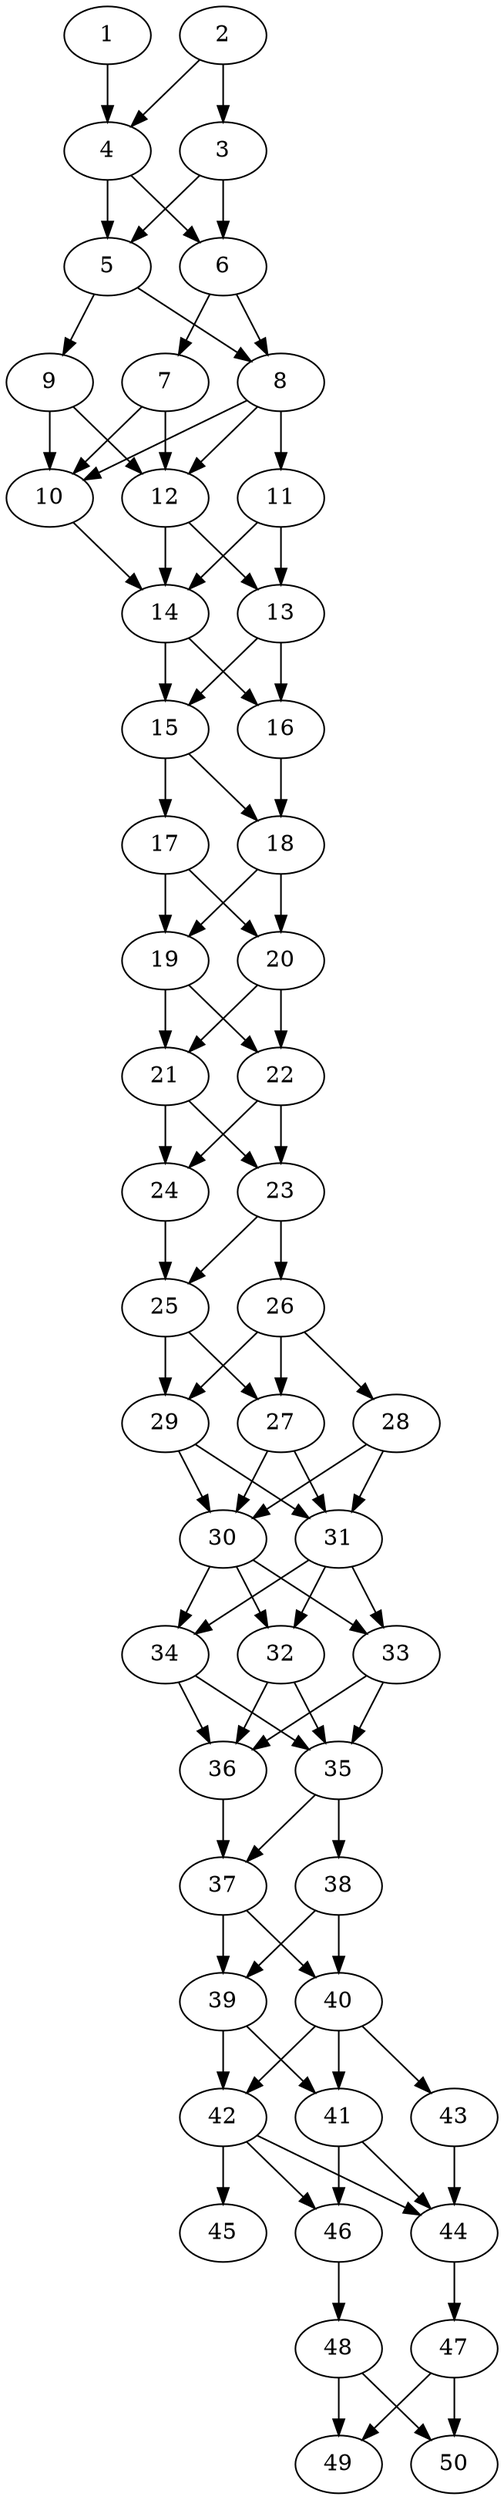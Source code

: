 // DAG automatically generated by daggen at Thu Oct  3 14:07:56 2019
// ./daggen --dot -n 50 --ccr 0.4 --fat 0.3 --regular 0.7 --density 0.9 --mindata 5242880 --maxdata 52428800 
digraph G {
  1 [size="125276160", alpha="0.00", expect_size="50110464"] 
  1 -> 4 [size ="50110464"]
  2 [size="79436800", alpha="0.10", expect_size="31774720"] 
  2 -> 3 [size ="31774720"]
  2 -> 4 [size ="31774720"]
  3 [size="77102080", alpha="0.02", expect_size="30840832"] 
  3 -> 5 [size ="30840832"]
  3 -> 6 [size ="30840832"]
  4 [size="110016000", alpha="0.06", expect_size="44006400"] 
  4 -> 5 [size ="44006400"]
  4 -> 6 [size ="44006400"]
  5 [size="88901120", alpha="0.07", expect_size="35560448"] 
  5 -> 8 [size ="35560448"]
  5 -> 9 [size ="35560448"]
  6 [size="22592000", alpha="0.10", expect_size="9036800"] 
  6 -> 7 [size ="9036800"]
  6 -> 8 [size ="9036800"]
  7 [size="39825920", alpha="0.11", expect_size="15930368"] 
  7 -> 10 [size ="15930368"]
  7 -> 12 [size ="15930368"]
  8 [size="25712640", alpha="0.01", expect_size="10285056"] 
  8 -> 10 [size ="10285056"]
  8 -> 11 [size ="10285056"]
  8 -> 12 [size ="10285056"]
  9 [size="42073600", alpha="0.05", expect_size="16829440"] 
  9 -> 10 [size ="16829440"]
  9 -> 12 [size ="16829440"]
  10 [size="129116160", alpha="0.08", expect_size="51646464"] 
  10 -> 14 [size ="51646464"]
  11 [size="117378560", alpha="0.10", expect_size="46951424"] 
  11 -> 13 [size ="46951424"]
  11 -> 14 [size ="46951424"]
  12 [size="120163840", alpha="0.17", expect_size="48065536"] 
  12 -> 13 [size ="48065536"]
  12 -> 14 [size ="48065536"]
  13 [size="61987840", alpha="0.11", expect_size="24795136"] 
  13 -> 15 [size ="24795136"]
  13 -> 16 [size ="24795136"]
  14 [size="74150400", alpha="0.14", expect_size="29660160"] 
  14 -> 15 [size ="29660160"]
  14 -> 16 [size ="29660160"]
  15 [size="111083520", alpha="0.12", expect_size="44433408"] 
  15 -> 17 [size ="44433408"]
  15 -> 18 [size ="44433408"]
  16 [size="34831360", alpha="0.11", expect_size="13932544"] 
  16 -> 18 [size ="13932544"]
  17 [size="91287040", alpha="0.00", expect_size="36514816"] 
  17 -> 19 [size ="36514816"]
  17 -> 20 [size ="36514816"]
  18 [size="37355520", alpha="0.13", expect_size="14942208"] 
  18 -> 19 [size ="14942208"]
  18 -> 20 [size ="14942208"]
  19 [size="45089280", alpha="0.11", expect_size="18035712"] 
  19 -> 21 [size ="18035712"]
  19 -> 22 [size ="18035712"]
  20 [size="74647040", alpha="0.08", expect_size="29858816"] 
  20 -> 21 [size ="29858816"]
  20 -> 22 [size ="29858816"]
  21 [size="123573760", alpha="0.04", expect_size="49429504"] 
  21 -> 23 [size ="49429504"]
  21 -> 24 [size ="49429504"]
  22 [size="65313280", alpha="0.12", expect_size="26125312"] 
  22 -> 23 [size ="26125312"]
  22 -> 24 [size ="26125312"]
  23 [size="46195200", alpha="0.10", expect_size="18478080"] 
  23 -> 25 [size ="18478080"]
  23 -> 26 [size ="18478080"]
  24 [size="112494080", alpha="0.05", expect_size="44997632"] 
  24 -> 25 [size ="44997632"]
  25 [size="76065280", alpha="0.12", expect_size="30426112"] 
  25 -> 27 [size ="30426112"]
  25 -> 29 [size ="30426112"]
  26 [size="27584000", alpha="0.01", expect_size="11033600"] 
  26 -> 27 [size ="11033600"]
  26 -> 28 [size ="11033600"]
  26 -> 29 [size ="11033600"]
  27 [size="93954560", alpha="0.15", expect_size="37581824"] 
  27 -> 30 [size ="37581824"]
  27 -> 31 [size ="37581824"]
  28 [size="95582720", alpha="0.11", expect_size="38233088"] 
  28 -> 30 [size ="38233088"]
  28 -> 31 [size ="38233088"]
  29 [size="54341120", alpha="0.12", expect_size="21736448"] 
  29 -> 30 [size ="21736448"]
  29 -> 31 [size ="21736448"]
  30 [size="117683200", alpha="0.12", expect_size="47073280"] 
  30 -> 32 [size ="47073280"]
  30 -> 33 [size ="47073280"]
  30 -> 34 [size ="47073280"]
  31 [size="46351360", alpha="0.10", expect_size="18540544"] 
  31 -> 32 [size ="18540544"]
  31 -> 33 [size ="18540544"]
  31 -> 34 [size ="18540544"]
  32 [size="70479360", alpha="0.06", expect_size="28191744"] 
  32 -> 35 [size ="28191744"]
  32 -> 36 [size ="28191744"]
  33 [size="20469760", alpha="0.11", expect_size="8187904"] 
  33 -> 35 [size ="8187904"]
  33 -> 36 [size ="8187904"]
  34 [size="78282240", alpha="0.06", expect_size="31312896"] 
  34 -> 35 [size ="31312896"]
  34 -> 36 [size ="31312896"]
  35 [size="104896000", alpha="0.17", expect_size="41958400"] 
  35 -> 37 [size ="41958400"]
  35 -> 38 [size ="41958400"]
  36 [size="58142720", alpha="0.12", expect_size="23257088"] 
  36 -> 37 [size ="23257088"]
  37 [size="65474560", alpha="0.01", expect_size="26189824"] 
  37 -> 39 [size ="26189824"]
  37 -> 40 [size ="26189824"]
  38 [size="35648000", alpha="0.13", expect_size="14259200"] 
  38 -> 39 [size ="14259200"]
  38 -> 40 [size ="14259200"]
  39 [size="99233280", alpha="0.11", expect_size="39693312"] 
  39 -> 41 [size ="39693312"]
  39 -> 42 [size ="39693312"]
  40 [size="49269760", alpha="0.20", expect_size="19707904"] 
  40 -> 41 [size ="19707904"]
  40 -> 42 [size ="19707904"]
  40 -> 43 [size ="19707904"]
  41 [size="119731200", alpha="0.07", expect_size="47892480"] 
  41 -> 44 [size ="47892480"]
  41 -> 46 [size ="47892480"]
  42 [size="60997120", alpha="0.03", expect_size="24398848"] 
  42 -> 44 [size ="24398848"]
  42 -> 45 [size ="24398848"]
  42 -> 46 [size ="24398848"]
  43 [size="98091520", alpha="0.04", expect_size="39236608"] 
  43 -> 44 [size ="39236608"]
  44 [size="43960320", alpha="0.03", expect_size="17584128"] 
  44 -> 47 [size ="17584128"]
  45 [size="77619200", alpha="0.12", expect_size="31047680"] 
  46 [size="61114880", alpha="0.04", expect_size="24445952"] 
  46 -> 48 [size ="24445952"]
  47 [size="16174080", alpha="0.09", expect_size="6469632"] 
  47 -> 49 [size ="6469632"]
  47 -> 50 [size ="6469632"]
  48 [size="20976640", alpha="0.08", expect_size="8390656"] 
  48 -> 49 [size ="8390656"]
  48 -> 50 [size ="8390656"]
  49 [size="99773440", alpha="0.14", expect_size="39909376"] 
  50 [size="48619520", alpha="0.18", expect_size="19447808"] 
}
